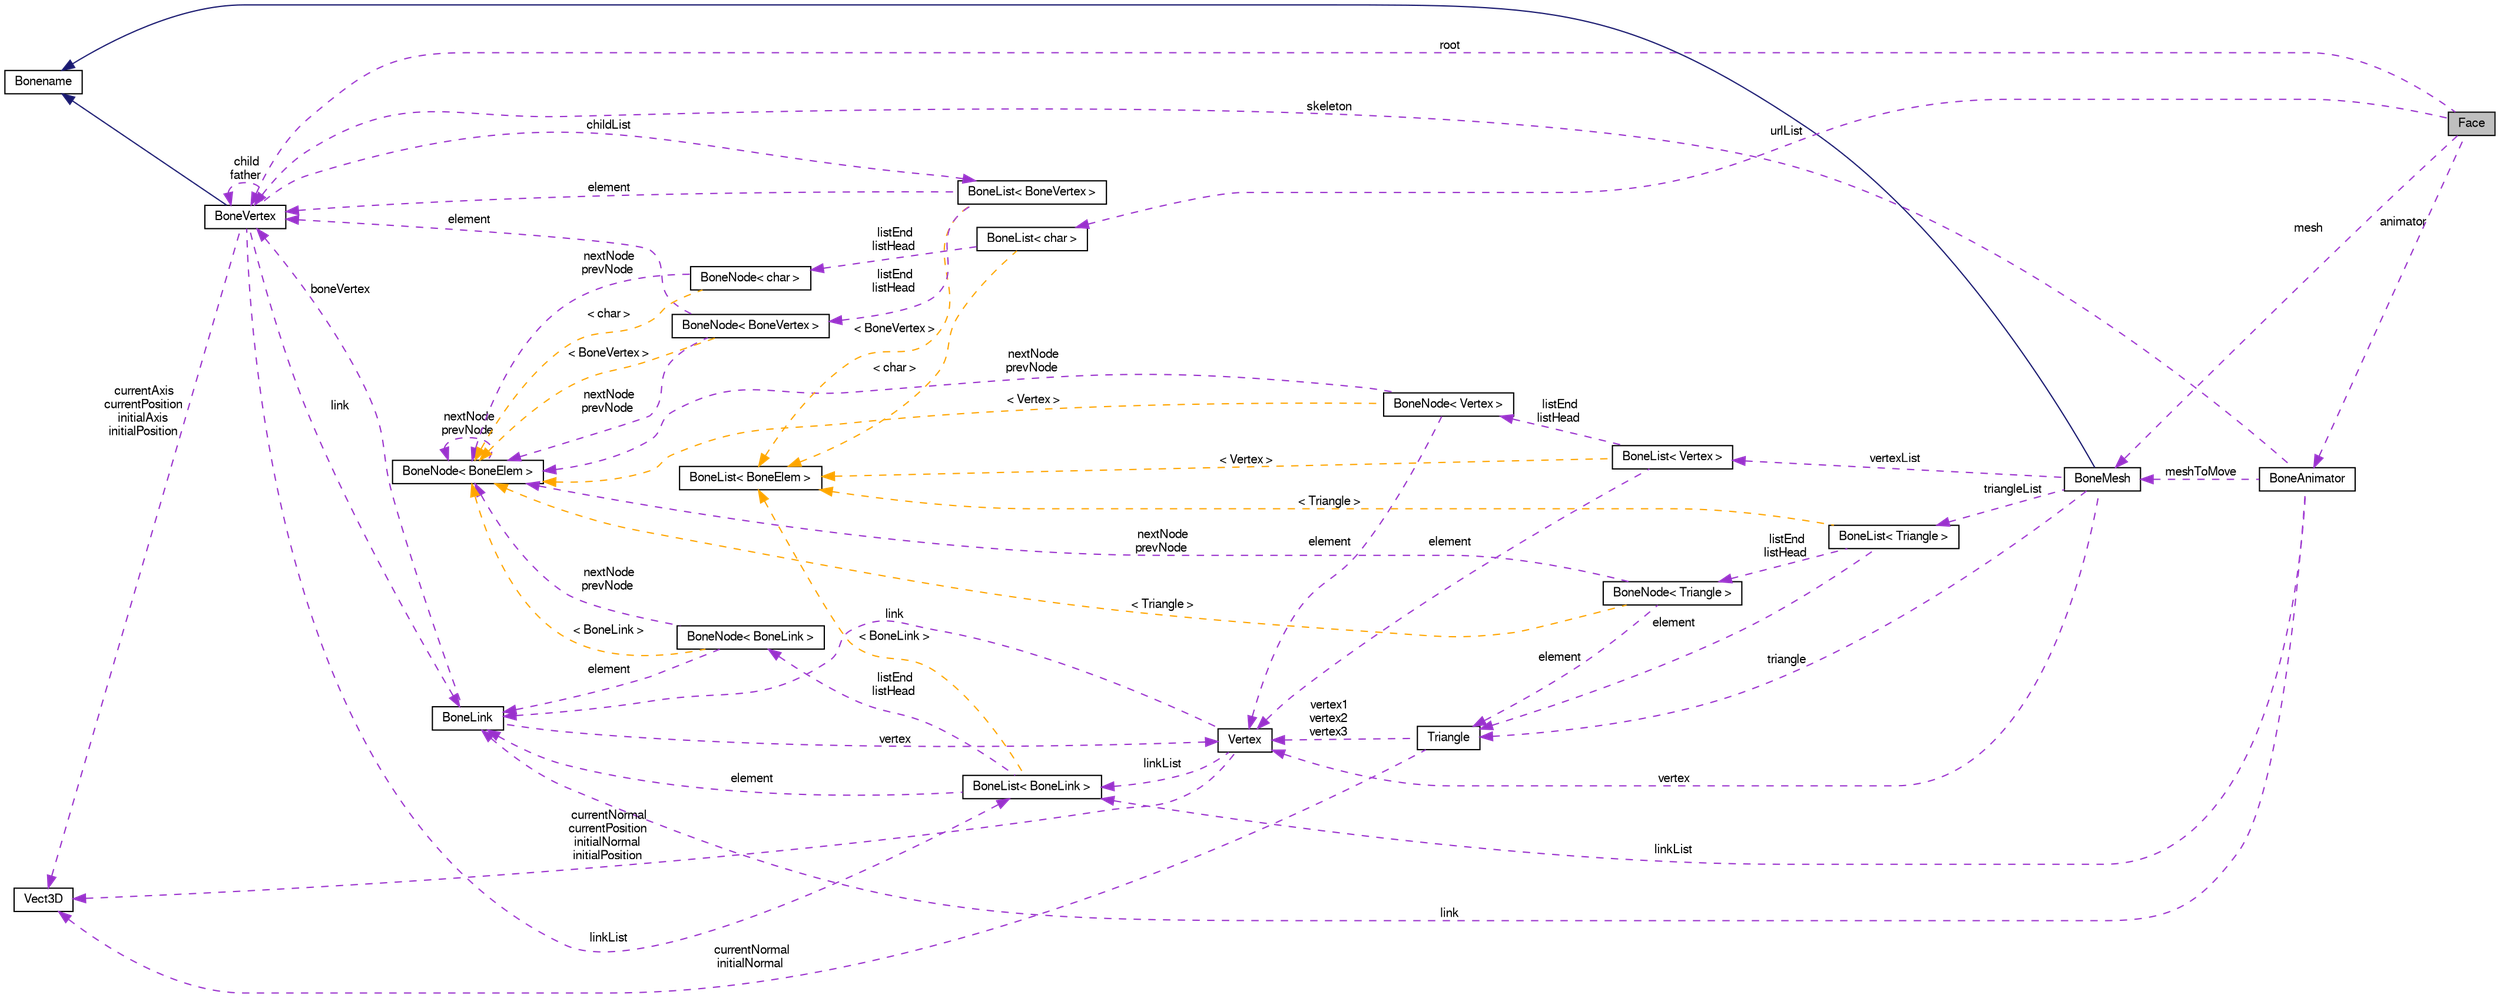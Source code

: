digraph "Face"
{
 // LATEX_PDF_SIZE
  bgcolor="transparent";
  edge [fontname="FreeSans",fontsize="10",labelfontname="FreeSans",labelfontsize="10"];
  node [fontname="FreeSans",fontsize="10",shape=record];
  rankdir="LR";
  Node1 [label="Face",height=0.2,width=0.4,color="black", fillcolor="grey75", style="filled", fontcolor="black",tooltip="Face class."];
  Node2 -> Node1 [dir="back",color="darkorchid3",fontsize="10",style="dashed",label=" root" ,fontname="FreeSans"];
  Node2 [label="BoneVertex",height=0.2,width=0.4,color="black",URL="$a02496.html",tooltip="BoneVertex class."];
  Node3 -> Node2 [dir="back",color="midnightblue",fontsize="10",style="solid",fontname="FreeSans"];
  Node3 [label="Bonename",height=0.2,width=0.4,color="black",URL="$a02488.html",tooltip="BoneName class."];
  Node2 -> Node2 [dir="back",color="darkorchid3",fontsize="10",style="dashed",label=" child\nfather" ,fontname="FreeSans"];
  Node4 -> Node2 [dir="back",color="darkorchid3",fontsize="10",style="dashed",label=" link" ,fontname="FreeSans"];
  Node4 [label="BoneLink",height=0.2,width=0.4,color="black",URL="$a02472.html",tooltip="BoneLink class."];
  Node2 -> Node4 [dir="back",color="darkorchid3",fontsize="10",style="dashed",label=" boneVertex" ,fontname="FreeSans"];
  Node5 -> Node4 [dir="back",color="darkorchid3",fontsize="10",style="dashed",label=" vertex" ,fontname="FreeSans"];
  Node5 [label="Vertex",height=0.2,width=0.4,color="black",URL="$a01712.html",tooltip="Vertex class."];
  Node4 -> Node5 [dir="back",color="darkorchid3",fontsize="10",style="dashed",label=" link" ,fontname="FreeSans"];
  Node6 -> Node5 [dir="back",color="darkorchid3",fontsize="10",style="dashed",label=" linkList" ,fontname="FreeSans"];
  Node6 [label="BoneList\< BoneLink \>",height=0.2,width=0.4,color="black",URL="$a02480.html",tooltip=" "];
  Node4 -> Node6 [dir="back",color="darkorchid3",fontsize="10",style="dashed",label=" element" ,fontname="FreeSans"];
  Node7 -> Node6 [dir="back",color="darkorchid3",fontsize="10",style="dashed",label=" listEnd\nlistHead" ,fontname="FreeSans"];
  Node7 [label="BoneNode\< BoneLink \>",height=0.2,width=0.4,color="black",URL="$a02476.html",tooltip=" "];
  Node4 -> Node7 [dir="back",color="darkorchid3",fontsize="10",style="dashed",label=" element" ,fontname="FreeSans"];
  Node8 -> Node7 [dir="back",color="darkorchid3",fontsize="10",style="dashed",label=" nextNode\nprevNode" ,fontname="FreeSans"];
  Node8 [label="BoneNode\< BoneElem \>",height=0.2,width=0.4,color="black",URL="$a02476.html",tooltip="La classe BoneNode represente un noeud de la liste chainee."];
  Node8 -> Node8 [dir="back",color="darkorchid3",fontsize="10",style="dashed",label=" nextNode\nprevNode" ,fontname="FreeSans"];
  Node8 -> Node7 [dir="back",color="orange",fontsize="10",style="dashed",label=" \< BoneLink \>" ,fontname="FreeSans"];
  Node9 -> Node6 [dir="back",color="orange",fontsize="10",style="dashed",label=" \< BoneLink \>" ,fontname="FreeSans"];
  Node9 [label="BoneList\< BoneElem \>",height=0.2,width=0.4,color="black",URL="$a02480.html",tooltip="Class BoneList: la classe liste est la classe principale de gestion de la liste chainee."];
  Node10 -> Node5 [dir="back",color="darkorchid3",fontsize="10",style="dashed",label=" currentNormal\ncurrentPosition\ninitialNormal\ninitialPosition" ,fontname="FreeSans"];
  Node10 [label="Vect3D",height=0.2,width=0.4,color="black",URL="$a02684.html",tooltip="Vect3D class."];
  Node6 -> Node2 [dir="back",color="darkorchid3",fontsize="10",style="dashed",label=" linkList" ,fontname="FreeSans"];
  Node11 -> Node2 [dir="back",color="darkorchid3",fontsize="10",style="dashed",label=" childList" ,fontname="FreeSans"];
  Node11 [label="BoneList\< BoneVertex \>",height=0.2,width=0.4,color="black",URL="$a02480.html",tooltip=" "];
  Node2 -> Node11 [dir="back",color="darkorchid3",fontsize="10",style="dashed",label=" element" ,fontname="FreeSans"];
  Node12 -> Node11 [dir="back",color="darkorchid3",fontsize="10",style="dashed",label=" listEnd\nlistHead" ,fontname="FreeSans"];
  Node12 [label="BoneNode\< BoneVertex \>",height=0.2,width=0.4,color="black",URL="$a02476.html",tooltip=" "];
  Node2 -> Node12 [dir="back",color="darkorchid3",fontsize="10",style="dashed",label=" element" ,fontname="FreeSans"];
  Node8 -> Node12 [dir="back",color="darkorchid3",fontsize="10",style="dashed",label=" nextNode\nprevNode" ,fontname="FreeSans"];
  Node8 -> Node12 [dir="back",color="orange",fontsize="10",style="dashed",label=" \< BoneVertex \>" ,fontname="FreeSans"];
  Node9 -> Node11 [dir="back",color="orange",fontsize="10",style="dashed",label=" \< BoneVertex \>" ,fontname="FreeSans"];
  Node10 -> Node2 [dir="back",color="darkorchid3",fontsize="10",style="dashed",label=" currentAxis\ncurrentPosition\ninitialAxis\ninitialPosition" ,fontname="FreeSans"];
  Node13 -> Node1 [dir="back",color="darkorchid3",fontsize="10",style="dashed",label=" mesh" ,fontname="FreeSans"];
  Node13 [label="BoneMesh",height=0.2,width=0.4,color="black",URL="$a02484.html",tooltip="BoneMesh class."];
  Node3 -> Node13 [dir="back",color="midnightblue",fontsize="10",style="solid",fontname="FreeSans"];
  Node14 -> Node13 [dir="back",color="darkorchid3",fontsize="10",style="dashed",label=" triangle" ,fontname="FreeSans"];
  Node14 [label="Triangle",height=0.2,width=0.4,color="black",URL="$a02492.html",tooltip="Triangle class."];
  Node5 -> Node14 [dir="back",color="darkorchid3",fontsize="10",style="dashed",label=" vertex1\nvertex2\nvertex3" ,fontname="FreeSans"];
  Node10 -> Node14 [dir="back",color="darkorchid3",fontsize="10",style="dashed",label=" currentNormal\ninitialNormal" ,fontname="FreeSans"];
  Node5 -> Node13 [dir="back",color="darkorchid3",fontsize="10",style="dashed",label=" vertex" ,fontname="FreeSans"];
  Node15 -> Node13 [dir="back",color="darkorchid3",fontsize="10",style="dashed",label=" vertexList" ,fontname="FreeSans"];
  Node15 [label="BoneList\< Vertex \>",height=0.2,width=0.4,color="black",URL="$a02480.html",tooltip=" "];
  Node5 -> Node15 [dir="back",color="darkorchid3",fontsize="10",style="dashed",label=" element" ,fontname="FreeSans"];
  Node16 -> Node15 [dir="back",color="darkorchid3",fontsize="10",style="dashed",label=" listEnd\nlistHead" ,fontname="FreeSans"];
  Node16 [label="BoneNode\< Vertex \>",height=0.2,width=0.4,color="black",URL="$a02476.html",tooltip=" "];
  Node5 -> Node16 [dir="back",color="darkorchid3",fontsize="10",style="dashed",label=" element" ,fontname="FreeSans"];
  Node8 -> Node16 [dir="back",color="darkorchid3",fontsize="10",style="dashed",label=" nextNode\nprevNode" ,fontname="FreeSans"];
  Node8 -> Node16 [dir="back",color="orange",fontsize="10",style="dashed",label=" \< Vertex \>" ,fontname="FreeSans"];
  Node9 -> Node15 [dir="back",color="orange",fontsize="10",style="dashed",label=" \< Vertex \>" ,fontname="FreeSans"];
  Node17 -> Node13 [dir="back",color="darkorchid3",fontsize="10",style="dashed",label=" triangleList" ,fontname="FreeSans"];
  Node17 [label="BoneList\< Triangle \>",height=0.2,width=0.4,color="black",URL="$a02480.html",tooltip=" "];
  Node18 -> Node17 [dir="back",color="darkorchid3",fontsize="10",style="dashed",label=" listEnd\nlistHead" ,fontname="FreeSans"];
  Node18 [label="BoneNode\< Triangle \>",height=0.2,width=0.4,color="black",URL="$a02476.html",tooltip=" "];
  Node14 -> Node18 [dir="back",color="darkorchid3",fontsize="10",style="dashed",label=" element" ,fontname="FreeSans"];
  Node8 -> Node18 [dir="back",color="darkorchid3",fontsize="10",style="dashed",label=" nextNode\nprevNode" ,fontname="FreeSans"];
  Node8 -> Node18 [dir="back",color="orange",fontsize="10",style="dashed",label=" \< Triangle \>" ,fontname="FreeSans"];
  Node14 -> Node17 [dir="back",color="darkorchid3",fontsize="10",style="dashed",label=" element" ,fontname="FreeSans"];
  Node9 -> Node17 [dir="back",color="orange",fontsize="10",style="dashed",label=" \< Triangle \>" ,fontname="FreeSans"];
  Node19 -> Node1 [dir="back",color="darkorchid3",fontsize="10",style="dashed",label=" urlList" ,fontname="FreeSans"];
  Node19 [label="BoneList\< char \>",height=0.2,width=0.4,color="black",URL="$a02480.html",tooltip=" "];
  Node20 -> Node19 [dir="back",color="darkorchid3",fontsize="10",style="dashed",label=" listEnd\nlistHead" ,fontname="FreeSans"];
  Node20 [label="BoneNode\< char \>",height=0.2,width=0.4,color="black",URL="$a02476.html",tooltip=" "];
  Node8 -> Node20 [dir="back",color="darkorchid3",fontsize="10",style="dashed",label=" nextNode\nprevNode" ,fontname="FreeSans"];
  Node8 -> Node20 [dir="back",color="orange",fontsize="10",style="dashed",label=" \< char \>" ,fontname="FreeSans"];
  Node9 -> Node19 [dir="back",color="orange",fontsize="10",style="dashed",label=" \< char \>" ,fontname="FreeSans"];
  Node21 -> Node1 [dir="back",color="darkorchid3",fontsize="10",style="dashed",label=" animator" ,fontname="FreeSans"];
  Node21 [label="BoneAnimator",height=0.2,width=0.4,color="black",URL="$a02468.html",tooltip="This is the main class that is to animate the bones and the 3d mesh correctly..."];
  Node2 -> Node21 [dir="back",color="darkorchid3",fontsize="10",style="dashed",label=" skeleton" ,fontname="FreeSans"];
  Node4 -> Node21 [dir="back",color="darkorchid3",fontsize="10",style="dashed",label=" link" ,fontname="FreeSans"];
  Node6 -> Node21 [dir="back",color="darkorchid3",fontsize="10",style="dashed",label=" linkList" ,fontname="FreeSans"];
  Node13 -> Node21 [dir="back",color="darkorchid3",fontsize="10",style="dashed",label=" meshToMove" ,fontname="FreeSans"];
}
